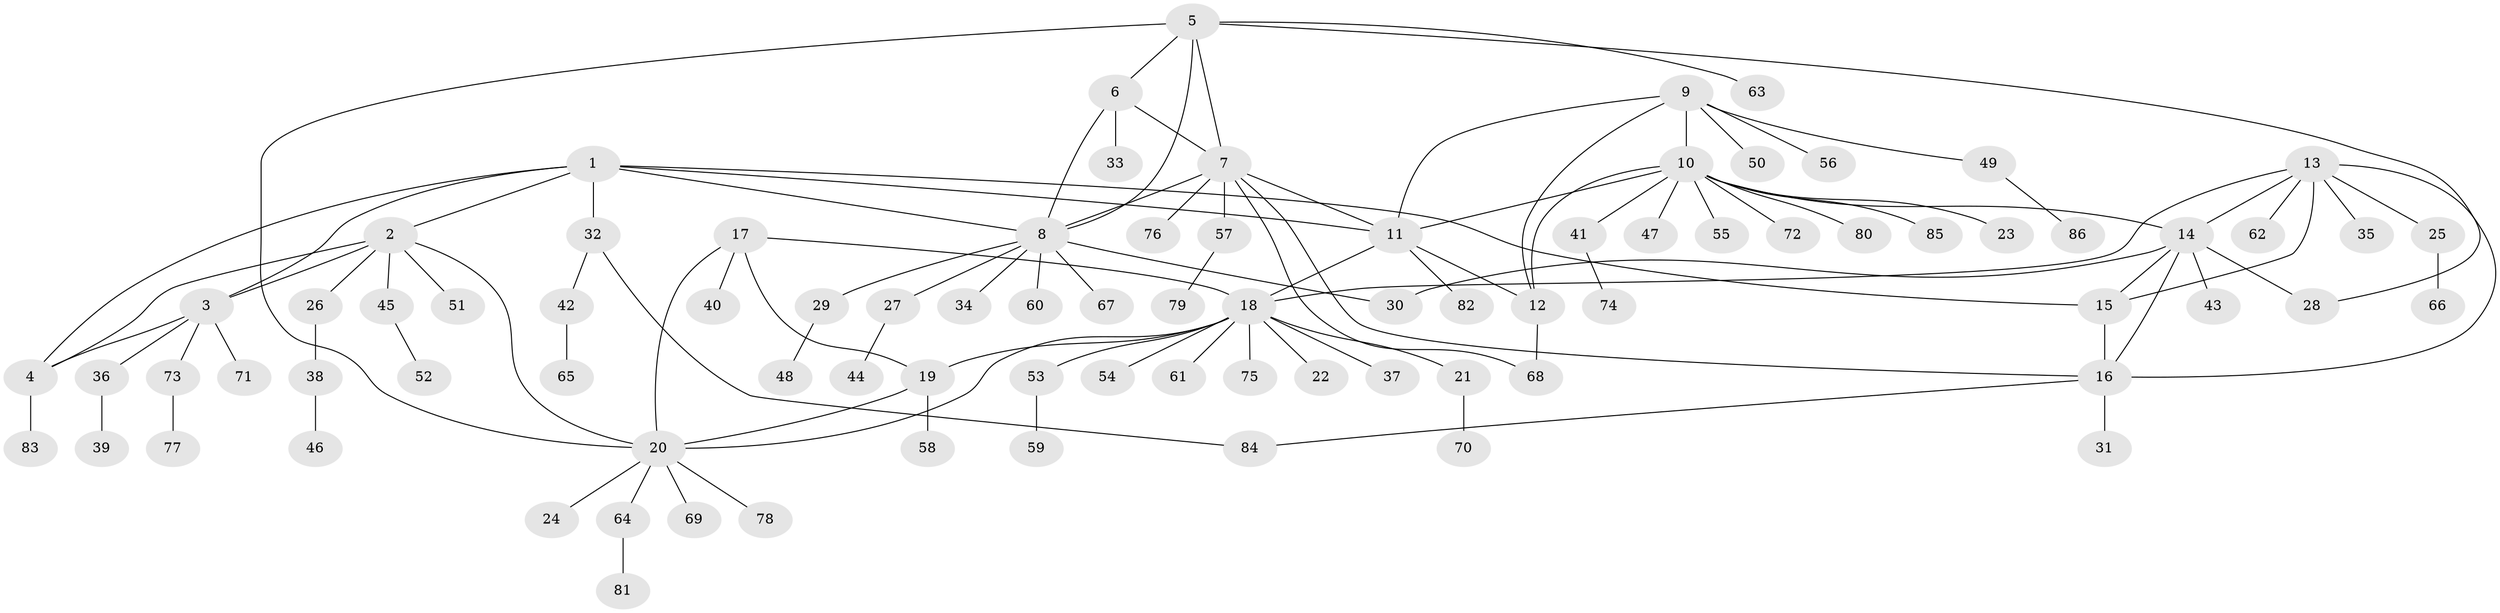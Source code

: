 // Generated by graph-tools (version 1.1) at 2025/16/03/09/25 04:16:07]
// undirected, 86 vertices, 110 edges
graph export_dot {
graph [start="1"]
  node [color=gray90,style=filled];
  1;
  2;
  3;
  4;
  5;
  6;
  7;
  8;
  9;
  10;
  11;
  12;
  13;
  14;
  15;
  16;
  17;
  18;
  19;
  20;
  21;
  22;
  23;
  24;
  25;
  26;
  27;
  28;
  29;
  30;
  31;
  32;
  33;
  34;
  35;
  36;
  37;
  38;
  39;
  40;
  41;
  42;
  43;
  44;
  45;
  46;
  47;
  48;
  49;
  50;
  51;
  52;
  53;
  54;
  55;
  56;
  57;
  58;
  59;
  60;
  61;
  62;
  63;
  64;
  65;
  66;
  67;
  68;
  69;
  70;
  71;
  72;
  73;
  74;
  75;
  76;
  77;
  78;
  79;
  80;
  81;
  82;
  83;
  84;
  85;
  86;
  1 -- 2;
  1 -- 3;
  1 -- 4;
  1 -- 8;
  1 -- 11;
  1 -- 15;
  1 -- 32;
  2 -- 3;
  2 -- 4;
  2 -- 20;
  2 -- 26;
  2 -- 45;
  2 -- 51;
  3 -- 4;
  3 -- 36;
  3 -- 71;
  3 -- 73;
  4 -- 83;
  5 -- 6;
  5 -- 7;
  5 -- 8;
  5 -- 20;
  5 -- 28;
  5 -- 63;
  6 -- 7;
  6 -- 8;
  6 -- 33;
  7 -- 8;
  7 -- 11;
  7 -- 16;
  7 -- 57;
  7 -- 68;
  7 -- 76;
  8 -- 27;
  8 -- 29;
  8 -- 30;
  8 -- 34;
  8 -- 60;
  8 -- 67;
  9 -- 10;
  9 -- 11;
  9 -- 12;
  9 -- 49;
  9 -- 50;
  9 -- 56;
  10 -- 11;
  10 -- 12;
  10 -- 14;
  10 -- 23;
  10 -- 41;
  10 -- 47;
  10 -- 55;
  10 -- 72;
  10 -- 80;
  10 -- 85;
  11 -- 12;
  11 -- 18;
  11 -- 82;
  12 -- 68;
  13 -- 14;
  13 -- 15;
  13 -- 16;
  13 -- 18;
  13 -- 25;
  13 -- 35;
  13 -- 62;
  14 -- 15;
  14 -- 16;
  14 -- 28;
  14 -- 30;
  14 -- 43;
  15 -- 16;
  16 -- 31;
  16 -- 84;
  17 -- 18;
  17 -- 19;
  17 -- 20;
  17 -- 40;
  18 -- 19;
  18 -- 20;
  18 -- 21;
  18 -- 22;
  18 -- 37;
  18 -- 53;
  18 -- 54;
  18 -- 61;
  18 -- 75;
  19 -- 20;
  19 -- 58;
  20 -- 24;
  20 -- 64;
  20 -- 69;
  20 -- 78;
  21 -- 70;
  25 -- 66;
  26 -- 38;
  27 -- 44;
  29 -- 48;
  32 -- 42;
  32 -- 84;
  36 -- 39;
  38 -- 46;
  41 -- 74;
  42 -- 65;
  45 -- 52;
  49 -- 86;
  53 -- 59;
  57 -- 79;
  64 -- 81;
  73 -- 77;
}

